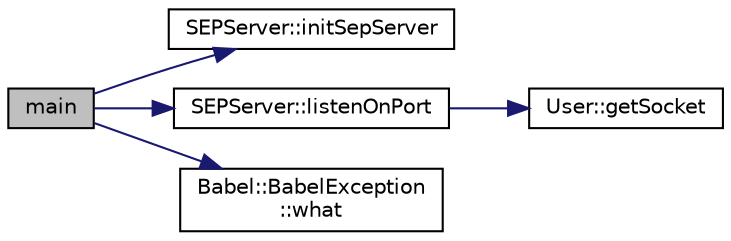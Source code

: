 digraph "main"
{
 // LATEX_PDF_SIZE
  edge [fontname="Helvetica",fontsize="10",labelfontname="Helvetica",labelfontsize="10"];
  node [fontname="Helvetica",fontsize="10",shape=record];
  rankdir="LR";
  Node1 [label="main",height=0.2,width=0.4,color="black", fillcolor="grey75", style="filled", fontcolor="black",tooltip=" "];
  Node1 -> Node2 [color="midnightblue",fontsize="10",style="solid",fontname="Helvetica"];
  Node2 [label="SEPServer::initSepServer",height=0.2,width=0.4,color="black", fillcolor="white", style="filled",URL="$classSEPServer.html#a4bdc22256d4ea80e29d13ef959b060c0",tooltip=" "];
  Node1 -> Node3 [color="midnightblue",fontsize="10",style="solid",fontname="Helvetica"];
  Node3 [label="SEPServer::listenOnPort",height=0.2,width=0.4,color="black", fillcolor="white", style="filled",URL="$classSEPServer.html#a74d9e9994ee69a3fafec1b99d209a8e6",tooltip=" "];
  Node3 -> Node4 [color="midnightblue",fontsize="10",style="solid",fontname="Helvetica"];
  Node4 [label="User::getSocket",height=0.2,width=0.4,color="black", fillcolor="white", style="filled",URL="$classUser.html#af6ce795e546ccf7979a3b8fa4d1d1468",tooltip=" "];
  Node1 -> Node5 [color="midnightblue",fontsize="10",style="solid",fontname="Helvetica"];
  Node5 [label="Babel::BabelException\l::what",height=0.2,width=0.4,color="black", fillcolor="white", style="filled",URL="$classBabel_1_1BabelException.html#aeb59012013ff371e733c7ef536536156",tooltip=" "];
}
